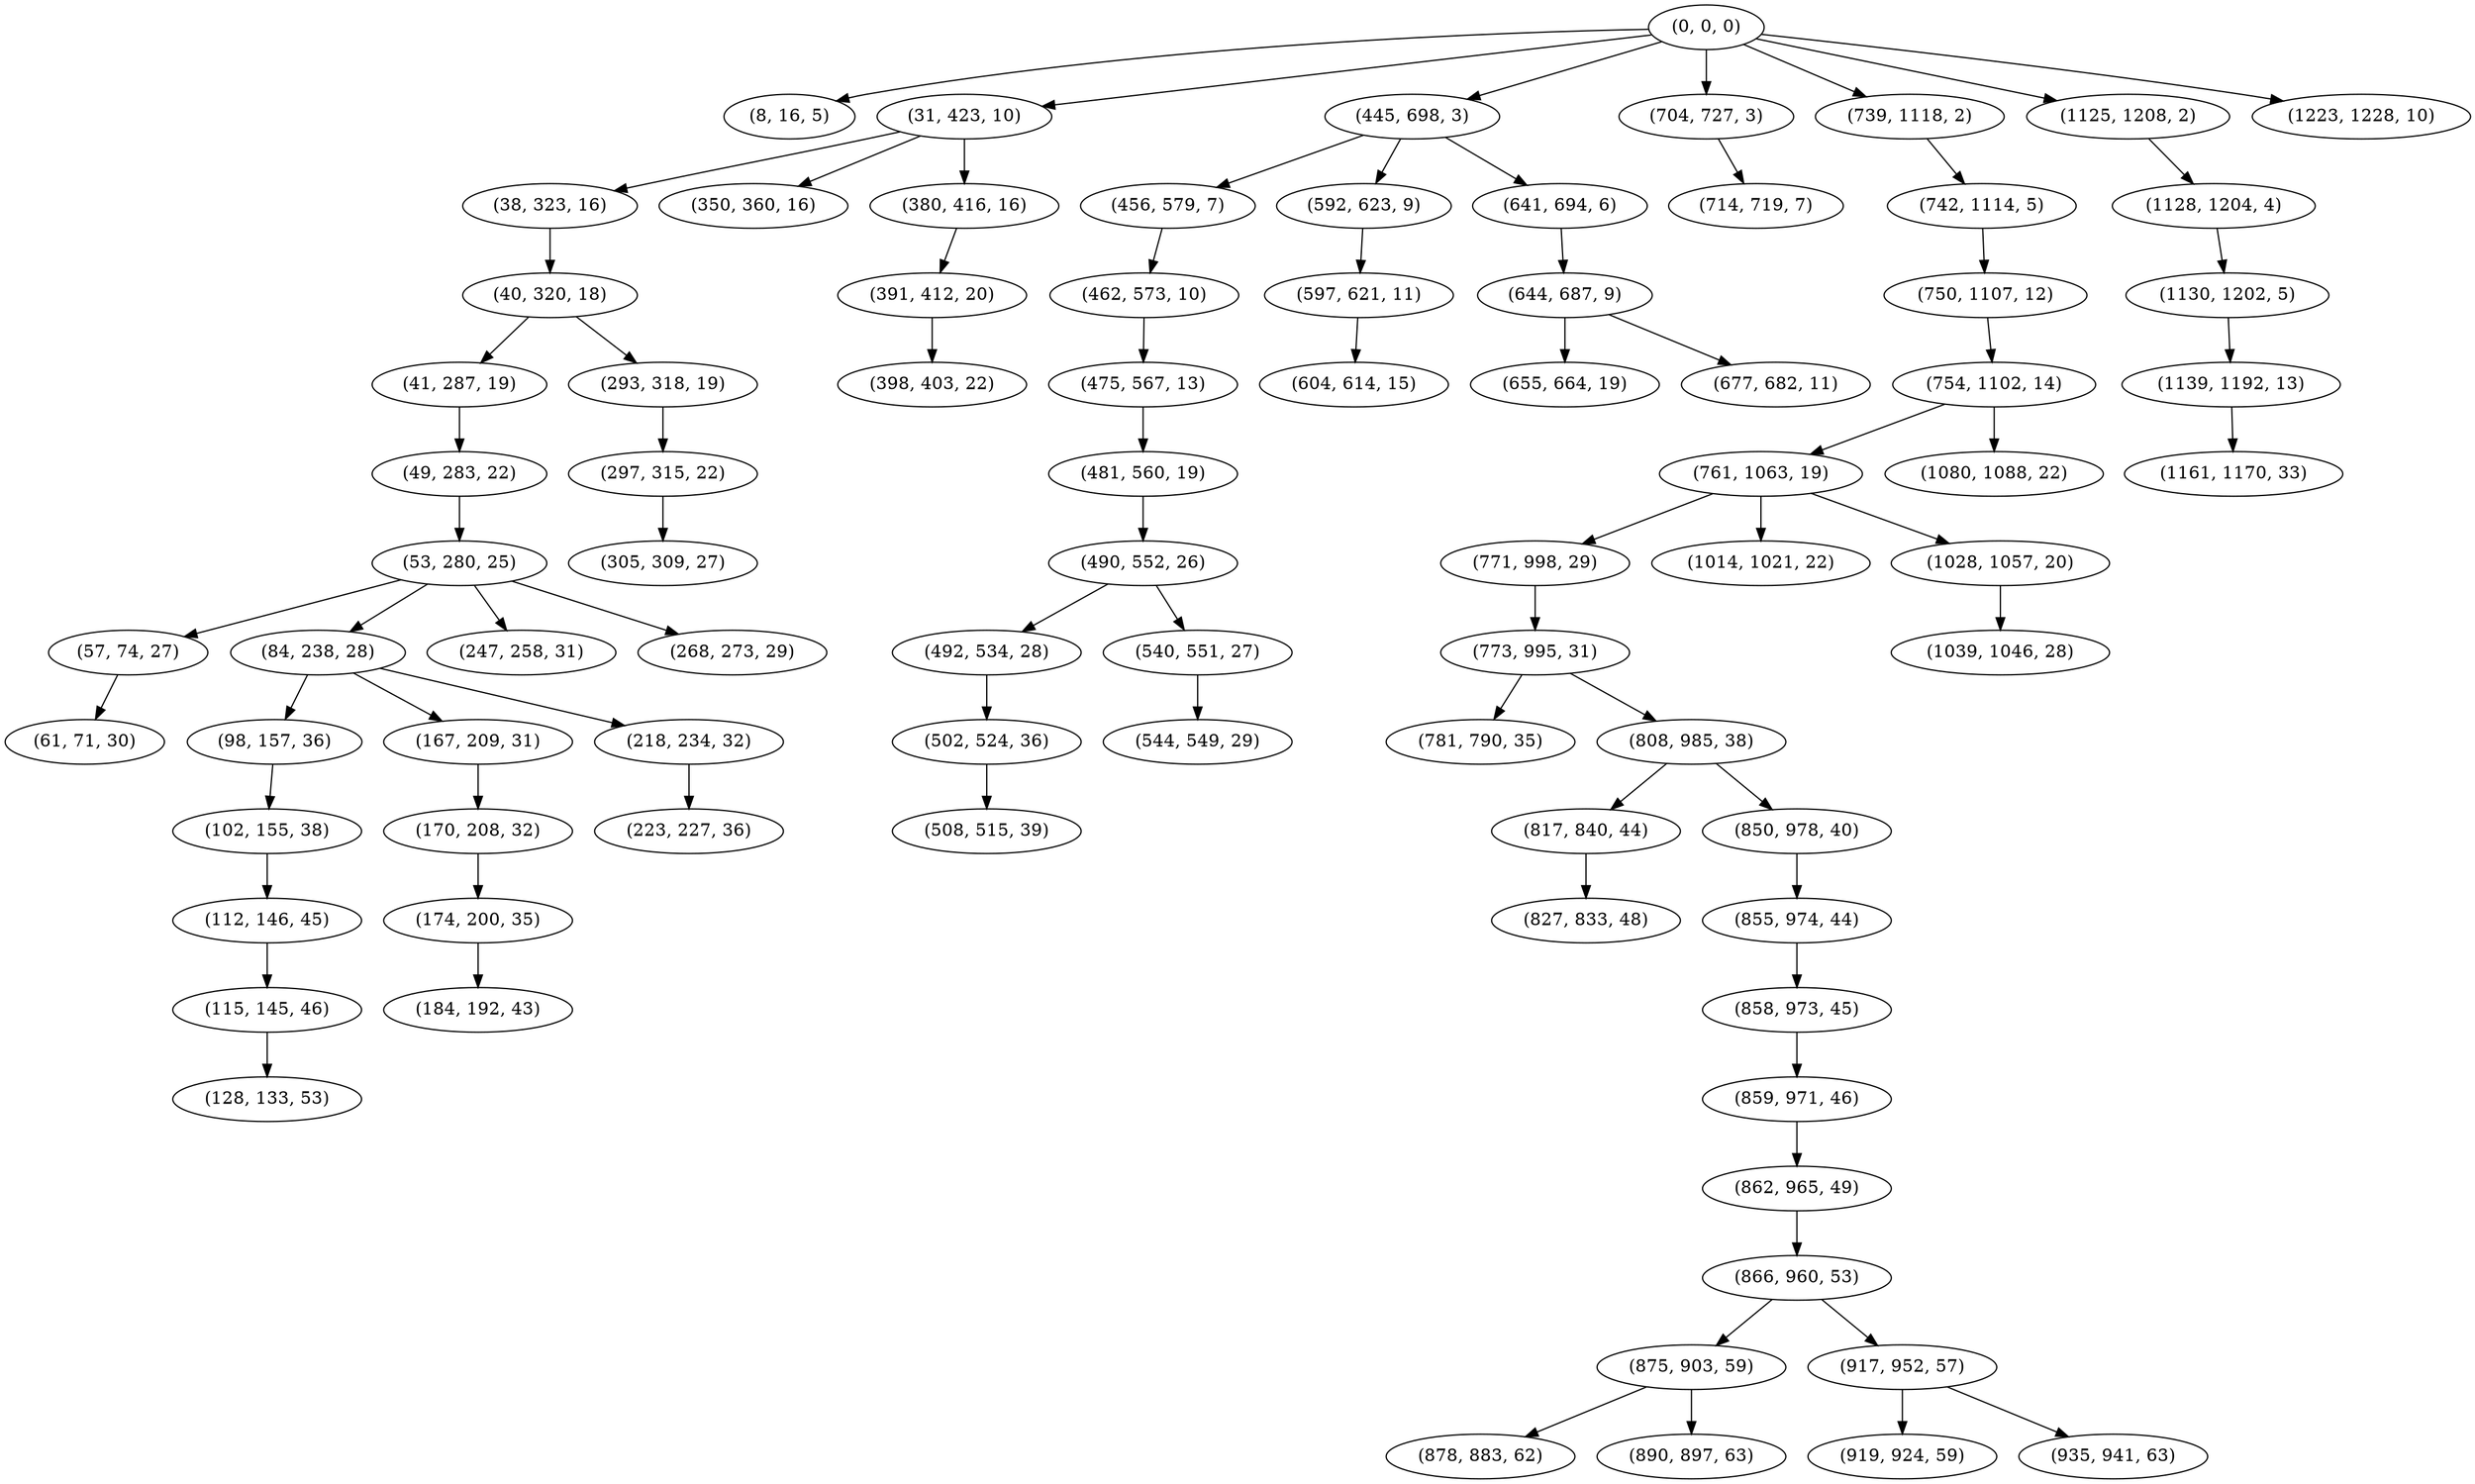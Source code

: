 digraph tree {
    "(0, 0, 0)";
    "(8, 16, 5)";
    "(31, 423, 10)";
    "(38, 323, 16)";
    "(40, 320, 18)";
    "(41, 287, 19)";
    "(49, 283, 22)";
    "(53, 280, 25)";
    "(57, 74, 27)";
    "(61, 71, 30)";
    "(84, 238, 28)";
    "(98, 157, 36)";
    "(102, 155, 38)";
    "(112, 146, 45)";
    "(115, 145, 46)";
    "(128, 133, 53)";
    "(167, 209, 31)";
    "(170, 208, 32)";
    "(174, 200, 35)";
    "(184, 192, 43)";
    "(218, 234, 32)";
    "(223, 227, 36)";
    "(247, 258, 31)";
    "(268, 273, 29)";
    "(293, 318, 19)";
    "(297, 315, 22)";
    "(305, 309, 27)";
    "(350, 360, 16)";
    "(380, 416, 16)";
    "(391, 412, 20)";
    "(398, 403, 22)";
    "(445, 698, 3)";
    "(456, 579, 7)";
    "(462, 573, 10)";
    "(475, 567, 13)";
    "(481, 560, 19)";
    "(490, 552, 26)";
    "(492, 534, 28)";
    "(502, 524, 36)";
    "(508, 515, 39)";
    "(540, 551, 27)";
    "(544, 549, 29)";
    "(592, 623, 9)";
    "(597, 621, 11)";
    "(604, 614, 15)";
    "(641, 694, 6)";
    "(644, 687, 9)";
    "(655, 664, 19)";
    "(677, 682, 11)";
    "(704, 727, 3)";
    "(714, 719, 7)";
    "(739, 1118, 2)";
    "(742, 1114, 5)";
    "(750, 1107, 12)";
    "(754, 1102, 14)";
    "(761, 1063, 19)";
    "(771, 998, 29)";
    "(773, 995, 31)";
    "(781, 790, 35)";
    "(808, 985, 38)";
    "(817, 840, 44)";
    "(827, 833, 48)";
    "(850, 978, 40)";
    "(855, 974, 44)";
    "(858, 973, 45)";
    "(859, 971, 46)";
    "(862, 965, 49)";
    "(866, 960, 53)";
    "(875, 903, 59)";
    "(878, 883, 62)";
    "(890, 897, 63)";
    "(917, 952, 57)";
    "(919, 924, 59)";
    "(935, 941, 63)";
    "(1014, 1021, 22)";
    "(1028, 1057, 20)";
    "(1039, 1046, 28)";
    "(1080, 1088, 22)";
    "(1125, 1208, 2)";
    "(1128, 1204, 4)";
    "(1130, 1202, 5)";
    "(1139, 1192, 13)";
    "(1161, 1170, 33)";
    "(1223, 1228, 10)";
    "(0, 0, 0)" -> "(8, 16, 5)";
    "(0, 0, 0)" -> "(31, 423, 10)";
    "(0, 0, 0)" -> "(445, 698, 3)";
    "(0, 0, 0)" -> "(704, 727, 3)";
    "(0, 0, 0)" -> "(739, 1118, 2)";
    "(0, 0, 0)" -> "(1125, 1208, 2)";
    "(0, 0, 0)" -> "(1223, 1228, 10)";
    "(31, 423, 10)" -> "(38, 323, 16)";
    "(31, 423, 10)" -> "(350, 360, 16)";
    "(31, 423, 10)" -> "(380, 416, 16)";
    "(38, 323, 16)" -> "(40, 320, 18)";
    "(40, 320, 18)" -> "(41, 287, 19)";
    "(40, 320, 18)" -> "(293, 318, 19)";
    "(41, 287, 19)" -> "(49, 283, 22)";
    "(49, 283, 22)" -> "(53, 280, 25)";
    "(53, 280, 25)" -> "(57, 74, 27)";
    "(53, 280, 25)" -> "(84, 238, 28)";
    "(53, 280, 25)" -> "(247, 258, 31)";
    "(53, 280, 25)" -> "(268, 273, 29)";
    "(57, 74, 27)" -> "(61, 71, 30)";
    "(84, 238, 28)" -> "(98, 157, 36)";
    "(84, 238, 28)" -> "(167, 209, 31)";
    "(84, 238, 28)" -> "(218, 234, 32)";
    "(98, 157, 36)" -> "(102, 155, 38)";
    "(102, 155, 38)" -> "(112, 146, 45)";
    "(112, 146, 45)" -> "(115, 145, 46)";
    "(115, 145, 46)" -> "(128, 133, 53)";
    "(167, 209, 31)" -> "(170, 208, 32)";
    "(170, 208, 32)" -> "(174, 200, 35)";
    "(174, 200, 35)" -> "(184, 192, 43)";
    "(218, 234, 32)" -> "(223, 227, 36)";
    "(293, 318, 19)" -> "(297, 315, 22)";
    "(297, 315, 22)" -> "(305, 309, 27)";
    "(380, 416, 16)" -> "(391, 412, 20)";
    "(391, 412, 20)" -> "(398, 403, 22)";
    "(445, 698, 3)" -> "(456, 579, 7)";
    "(445, 698, 3)" -> "(592, 623, 9)";
    "(445, 698, 3)" -> "(641, 694, 6)";
    "(456, 579, 7)" -> "(462, 573, 10)";
    "(462, 573, 10)" -> "(475, 567, 13)";
    "(475, 567, 13)" -> "(481, 560, 19)";
    "(481, 560, 19)" -> "(490, 552, 26)";
    "(490, 552, 26)" -> "(492, 534, 28)";
    "(490, 552, 26)" -> "(540, 551, 27)";
    "(492, 534, 28)" -> "(502, 524, 36)";
    "(502, 524, 36)" -> "(508, 515, 39)";
    "(540, 551, 27)" -> "(544, 549, 29)";
    "(592, 623, 9)" -> "(597, 621, 11)";
    "(597, 621, 11)" -> "(604, 614, 15)";
    "(641, 694, 6)" -> "(644, 687, 9)";
    "(644, 687, 9)" -> "(655, 664, 19)";
    "(644, 687, 9)" -> "(677, 682, 11)";
    "(704, 727, 3)" -> "(714, 719, 7)";
    "(739, 1118, 2)" -> "(742, 1114, 5)";
    "(742, 1114, 5)" -> "(750, 1107, 12)";
    "(750, 1107, 12)" -> "(754, 1102, 14)";
    "(754, 1102, 14)" -> "(761, 1063, 19)";
    "(754, 1102, 14)" -> "(1080, 1088, 22)";
    "(761, 1063, 19)" -> "(771, 998, 29)";
    "(761, 1063, 19)" -> "(1014, 1021, 22)";
    "(761, 1063, 19)" -> "(1028, 1057, 20)";
    "(771, 998, 29)" -> "(773, 995, 31)";
    "(773, 995, 31)" -> "(781, 790, 35)";
    "(773, 995, 31)" -> "(808, 985, 38)";
    "(808, 985, 38)" -> "(817, 840, 44)";
    "(808, 985, 38)" -> "(850, 978, 40)";
    "(817, 840, 44)" -> "(827, 833, 48)";
    "(850, 978, 40)" -> "(855, 974, 44)";
    "(855, 974, 44)" -> "(858, 973, 45)";
    "(858, 973, 45)" -> "(859, 971, 46)";
    "(859, 971, 46)" -> "(862, 965, 49)";
    "(862, 965, 49)" -> "(866, 960, 53)";
    "(866, 960, 53)" -> "(875, 903, 59)";
    "(866, 960, 53)" -> "(917, 952, 57)";
    "(875, 903, 59)" -> "(878, 883, 62)";
    "(875, 903, 59)" -> "(890, 897, 63)";
    "(917, 952, 57)" -> "(919, 924, 59)";
    "(917, 952, 57)" -> "(935, 941, 63)";
    "(1028, 1057, 20)" -> "(1039, 1046, 28)";
    "(1125, 1208, 2)" -> "(1128, 1204, 4)";
    "(1128, 1204, 4)" -> "(1130, 1202, 5)";
    "(1130, 1202, 5)" -> "(1139, 1192, 13)";
    "(1139, 1192, 13)" -> "(1161, 1170, 33)";
}
